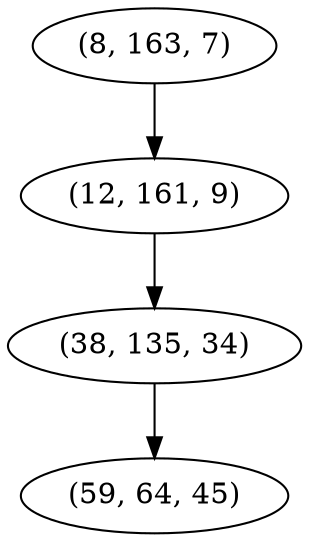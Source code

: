 digraph tree {
    "(8, 163, 7)";
    "(12, 161, 9)";
    "(38, 135, 34)";
    "(59, 64, 45)";
    "(8, 163, 7)" -> "(12, 161, 9)";
    "(12, 161, 9)" -> "(38, 135, 34)";
    "(38, 135, 34)" -> "(59, 64, 45)";
}
